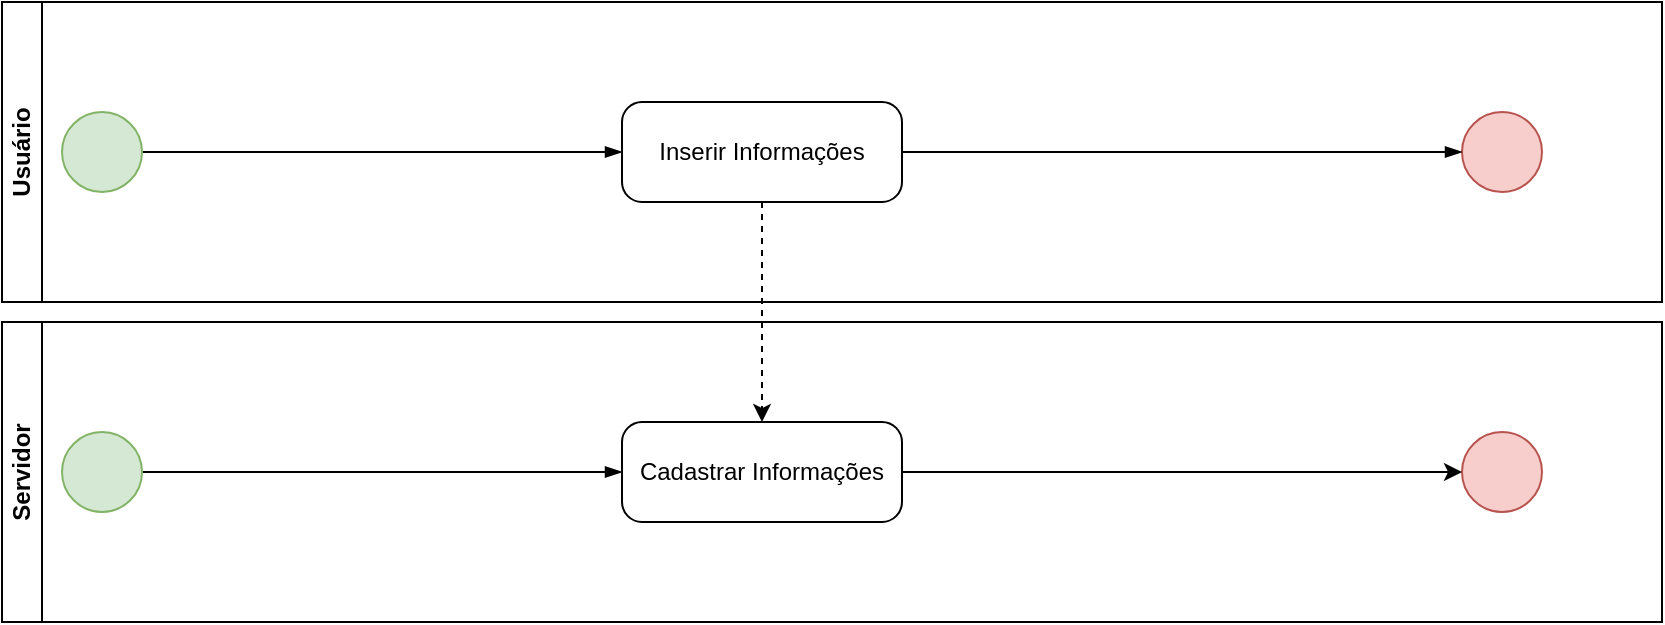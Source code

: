 <mxfile>
    <diagram name="Page-1" id="2a216829-ef6e-dabb-86c1-c78162f3ba2b">
        <mxGraphModel dx="1130" dy="784" grid="1" gridSize="10" guides="1" tooltips="1" connect="1" arrows="1" fold="1" page="1" pageScale="1" pageWidth="850" pageHeight="1100" background="none" math="0" shadow="0">
            <root>
                <mxCell id="0"/>
                <mxCell id="1" parent="0"/>
                <mxCell id="ZpPQKn9r_8TpebrVd8-8-6" value="Usuário" style="swimlane;startSize=20;horizontal=0;html=1;whiteSpace=wrap;" parent="1" vertex="1">
                    <mxGeometry x="10" y="10" width="830" height="150" as="geometry">
                        <mxRectangle x="10" y="10" width="40" height="80" as="alternateBounds"/>
                    </mxGeometry>
                </mxCell>
                <mxCell id="ZpPQKn9r_8TpebrVd8-8-7" value="" style="edgeStyle=elbowEdgeStyle;fontSize=12;html=1;endArrow=blockThin;endFill=1;rounded=0;entryX=0;entryY=0.5;entryDx=0;entryDy=0;entryPerimeter=0;" parent="ZpPQKn9r_8TpebrVd8-8-6" target="ZpPQKn9r_8TpebrVd8-8-5" edge="1">
                    <mxGeometry width="160" relative="1" as="geometry">
                        <mxPoint x="70" y="75" as="sourcePoint"/>
                        <mxPoint x="140" y="75" as="targetPoint"/>
                    </mxGeometry>
                </mxCell>
                <mxCell id="ZpPQKn9r_8TpebrVd8-8-3" value="" style="points=[[0.145,0.145,0],[0.5,0,0],[0.855,0.145,0],[1,0.5,0],[0.855,0.855,0],[0.5,1,0],[0.145,0.855,0],[0,0.5,0]];shape=mxgraph.bpmn.event;html=1;verticalLabelPosition=bottom;labelBackgroundColor=#ffffff;verticalAlign=top;align=center;perimeter=ellipsePerimeter;outlineConnect=0;aspect=fixed;outline=standard;symbol=general;fillColor=#d5e8d4;strokeColor=#82b366;" parent="ZpPQKn9r_8TpebrVd8-8-6" vertex="1">
                    <mxGeometry x="30" y="55" width="40" height="40" as="geometry"/>
                </mxCell>
                <mxCell id="ZpPQKn9r_8TpebrVd8-8-5" value="Inserir Informações" style="points=[[0.25,0,0],[0.5,0,0],[0.75,0,0],[1,0.25,0],[1,0.5,0],[1,0.75,0],[0.75,1,0],[0.5,1,0],[0.25,1,0],[0,0.75,0],[0,0.5,0],[0,0.25,0]];shape=mxgraph.bpmn.task;whiteSpace=wrap;rectStyle=rounded;size=10;html=1;container=1;expand=0;collapsible=0;taskMarker=abstract;" parent="ZpPQKn9r_8TpebrVd8-8-6" vertex="1">
                    <mxGeometry x="310" y="50" width="140" height="50" as="geometry"/>
                </mxCell>
                <mxCell id="ZpPQKn9r_8TpebrVd8-8-4" value="" style="points=[[0.145,0.145,0],[0.5,0,0],[0.855,0.145,0],[1,0.5,0],[0.855,0.855,0],[0.5,1,0],[0.145,0.855,0],[0,0.5,0]];shape=mxgraph.bpmn.event;html=1;verticalLabelPosition=bottom;labelBackgroundColor=#ffffff;verticalAlign=top;align=center;perimeter=ellipsePerimeter;outlineConnect=0;aspect=fixed;outline=standard;symbol=general;fillColor=#f8cecc;strokeColor=#b85450;" parent="ZpPQKn9r_8TpebrVd8-8-6" vertex="1">
                    <mxGeometry x="730" y="55" width="40" height="40" as="geometry"/>
                </mxCell>
                <mxCell id="1TNBx_tsy-_WQuN2GjOq-2" value="" style="edgeStyle=elbowEdgeStyle;fontSize=12;html=1;endArrow=blockThin;endFill=1;rounded=0;entryX=0;entryY=0.5;entryDx=0;entryDy=0;entryPerimeter=0;exitX=1;exitY=0.5;exitDx=0;exitDy=0;exitPerimeter=0;" parent="ZpPQKn9r_8TpebrVd8-8-6" source="ZpPQKn9r_8TpebrVd8-8-5" target="ZpPQKn9r_8TpebrVd8-8-4" edge="1">
                    <mxGeometry width="160" relative="1" as="geometry">
                        <mxPoint x="490" y="80" as="sourcePoint"/>
                        <mxPoint x="390" y="74.5" as="targetPoint"/>
                    </mxGeometry>
                </mxCell>
                <mxCell id="1TNBx_tsy-_WQuN2GjOq-3" value="Servidor" style="swimlane;startSize=20;horizontal=0;html=1;whiteSpace=wrap;" parent="1" vertex="1">
                    <mxGeometry x="10" y="170" width="830" height="150" as="geometry">
                        <mxRectangle x="10" y="10" width="40" height="80" as="alternateBounds"/>
                    </mxGeometry>
                </mxCell>
                <mxCell id="1TNBx_tsy-_WQuN2GjOq-4" value="" style="edgeStyle=elbowEdgeStyle;fontSize=12;html=1;endArrow=blockThin;endFill=1;rounded=0;entryX=0;entryY=0.5;entryDx=0;entryDy=0;entryPerimeter=0;" parent="1TNBx_tsy-_WQuN2GjOq-3" target="1TNBx_tsy-_WQuN2GjOq-6" edge="1">
                    <mxGeometry width="160" relative="1" as="geometry">
                        <mxPoint x="70" y="75" as="sourcePoint"/>
                        <mxPoint x="140" y="75" as="targetPoint"/>
                    </mxGeometry>
                </mxCell>
                <mxCell id="1TNBx_tsy-_WQuN2GjOq-5" value="" style="points=[[0.145,0.145,0],[0.5,0,0],[0.855,0.145,0],[1,0.5,0],[0.855,0.855,0],[0.5,1,0],[0.145,0.855,0],[0,0.5,0]];shape=mxgraph.bpmn.event;html=1;verticalLabelPosition=bottom;labelBackgroundColor=#ffffff;verticalAlign=top;align=center;perimeter=ellipsePerimeter;outlineConnect=0;aspect=fixed;outline=standard;symbol=general;fillColor=#d5e8d4;strokeColor=#82b366;" parent="1TNBx_tsy-_WQuN2GjOq-3" vertex="1">
                    <mxGeometry x="30" y="55" width="40" height="40" as="geometry"/>
                </mxCell>
                <mxCell id="1TNBx_tsy-_WQuN2GjOq-6" value="Cadastrar Informações" style="points=[[0.25,0,0],[0.5,0,0],[0.75,0,0],[1,0.25,0],[1,0.5,0],[1,0.75,0],[0.75,1,0],[0.5,1,0],[0.25,1,0],[0,0.75,0],[0,0.5,0],[0,0.25,0]];shape=mxgraph.bpmn.task;whiteSpace=wrap;rectStyle=rounded;size=10;html=1;container=1;expand=0;collapsible=0;taskMarker=abstract;" parent="1TNBx_tsy-_WQuN2GjOq-3" vertex="1">
                    <mxGeometry x="310" y="50" width="140" height="50" as="geometry"/>
                </mxCell>
                <mxCell id="1TNBx_tsy-_WQuN2GjOq-7" value="" style="points=[[0.145,0.145,0],[0.5,0,0],[0.855,0.145,0],[1,0.5,0],[0.855,0.855,0],[0.5,1,0],[0.145,0.855,0],[0,0.5,0]];shape=mxgraph.bpmn.event;html=1;verticalLabelPosition=bottom;labelBackgroundColor=#ffffff;verticalAlign=top;align=center;perimeter=ellipsePerimeter;outlineConnect=0;aspect=fixed;outline=standard;symbol=general;fillColor=#f8cecc;strokeColor=#b85450;" parent="1TNBx_tsy-_WQuN2GjOq-3" vertex="1">
                    <mxGeometry x="730" y="55" width="40" height="40" as="geometry"/>
                </mxCell>
                <mxCell id="1TNBx_tsy-_WQuN2GjOq-9" style="edgeStyle=orthogonalEdgeStyle;rounded=0;orthogonalLoop=1;jettySize=auto;html=1;entryX=0;entryY=0.5;entryDx=0;entryDy=0;entryPerimeter=0;" parent="1TNBx_tsy-_WQuN2GjOq-3" source="1TNBx_tsy-_WQuN2GjOq-6" target="1TNBx_tsy-_WQuN2GjOq-7" edge="1">
                    <mxGeometry relative="1" as="geometry"/>
                </mxCell>
                <mxCell id="1TNBx_tsy-_WQuN2GjOq-11" style="edgeStyle=orthogonalEdgeStyle;rounded=0;orthogonalLoop=1;jettySize=auto;html=1;entryX=0.5;entryY=0;entryDx=0;entryDy=0;entryPerimeter=0;dashed=1;" parent="1" source="ZpPQKn9r_8TpebrVd8-8-5" target="1TNBx_tsy-_WQuN2GjOq-6" edge="1">
                    <mxGeometry relative="1" as="geometry"/>
                </mxCell>
            </root>
        </mxGraphModel>
    </diagram>
</mxfile>